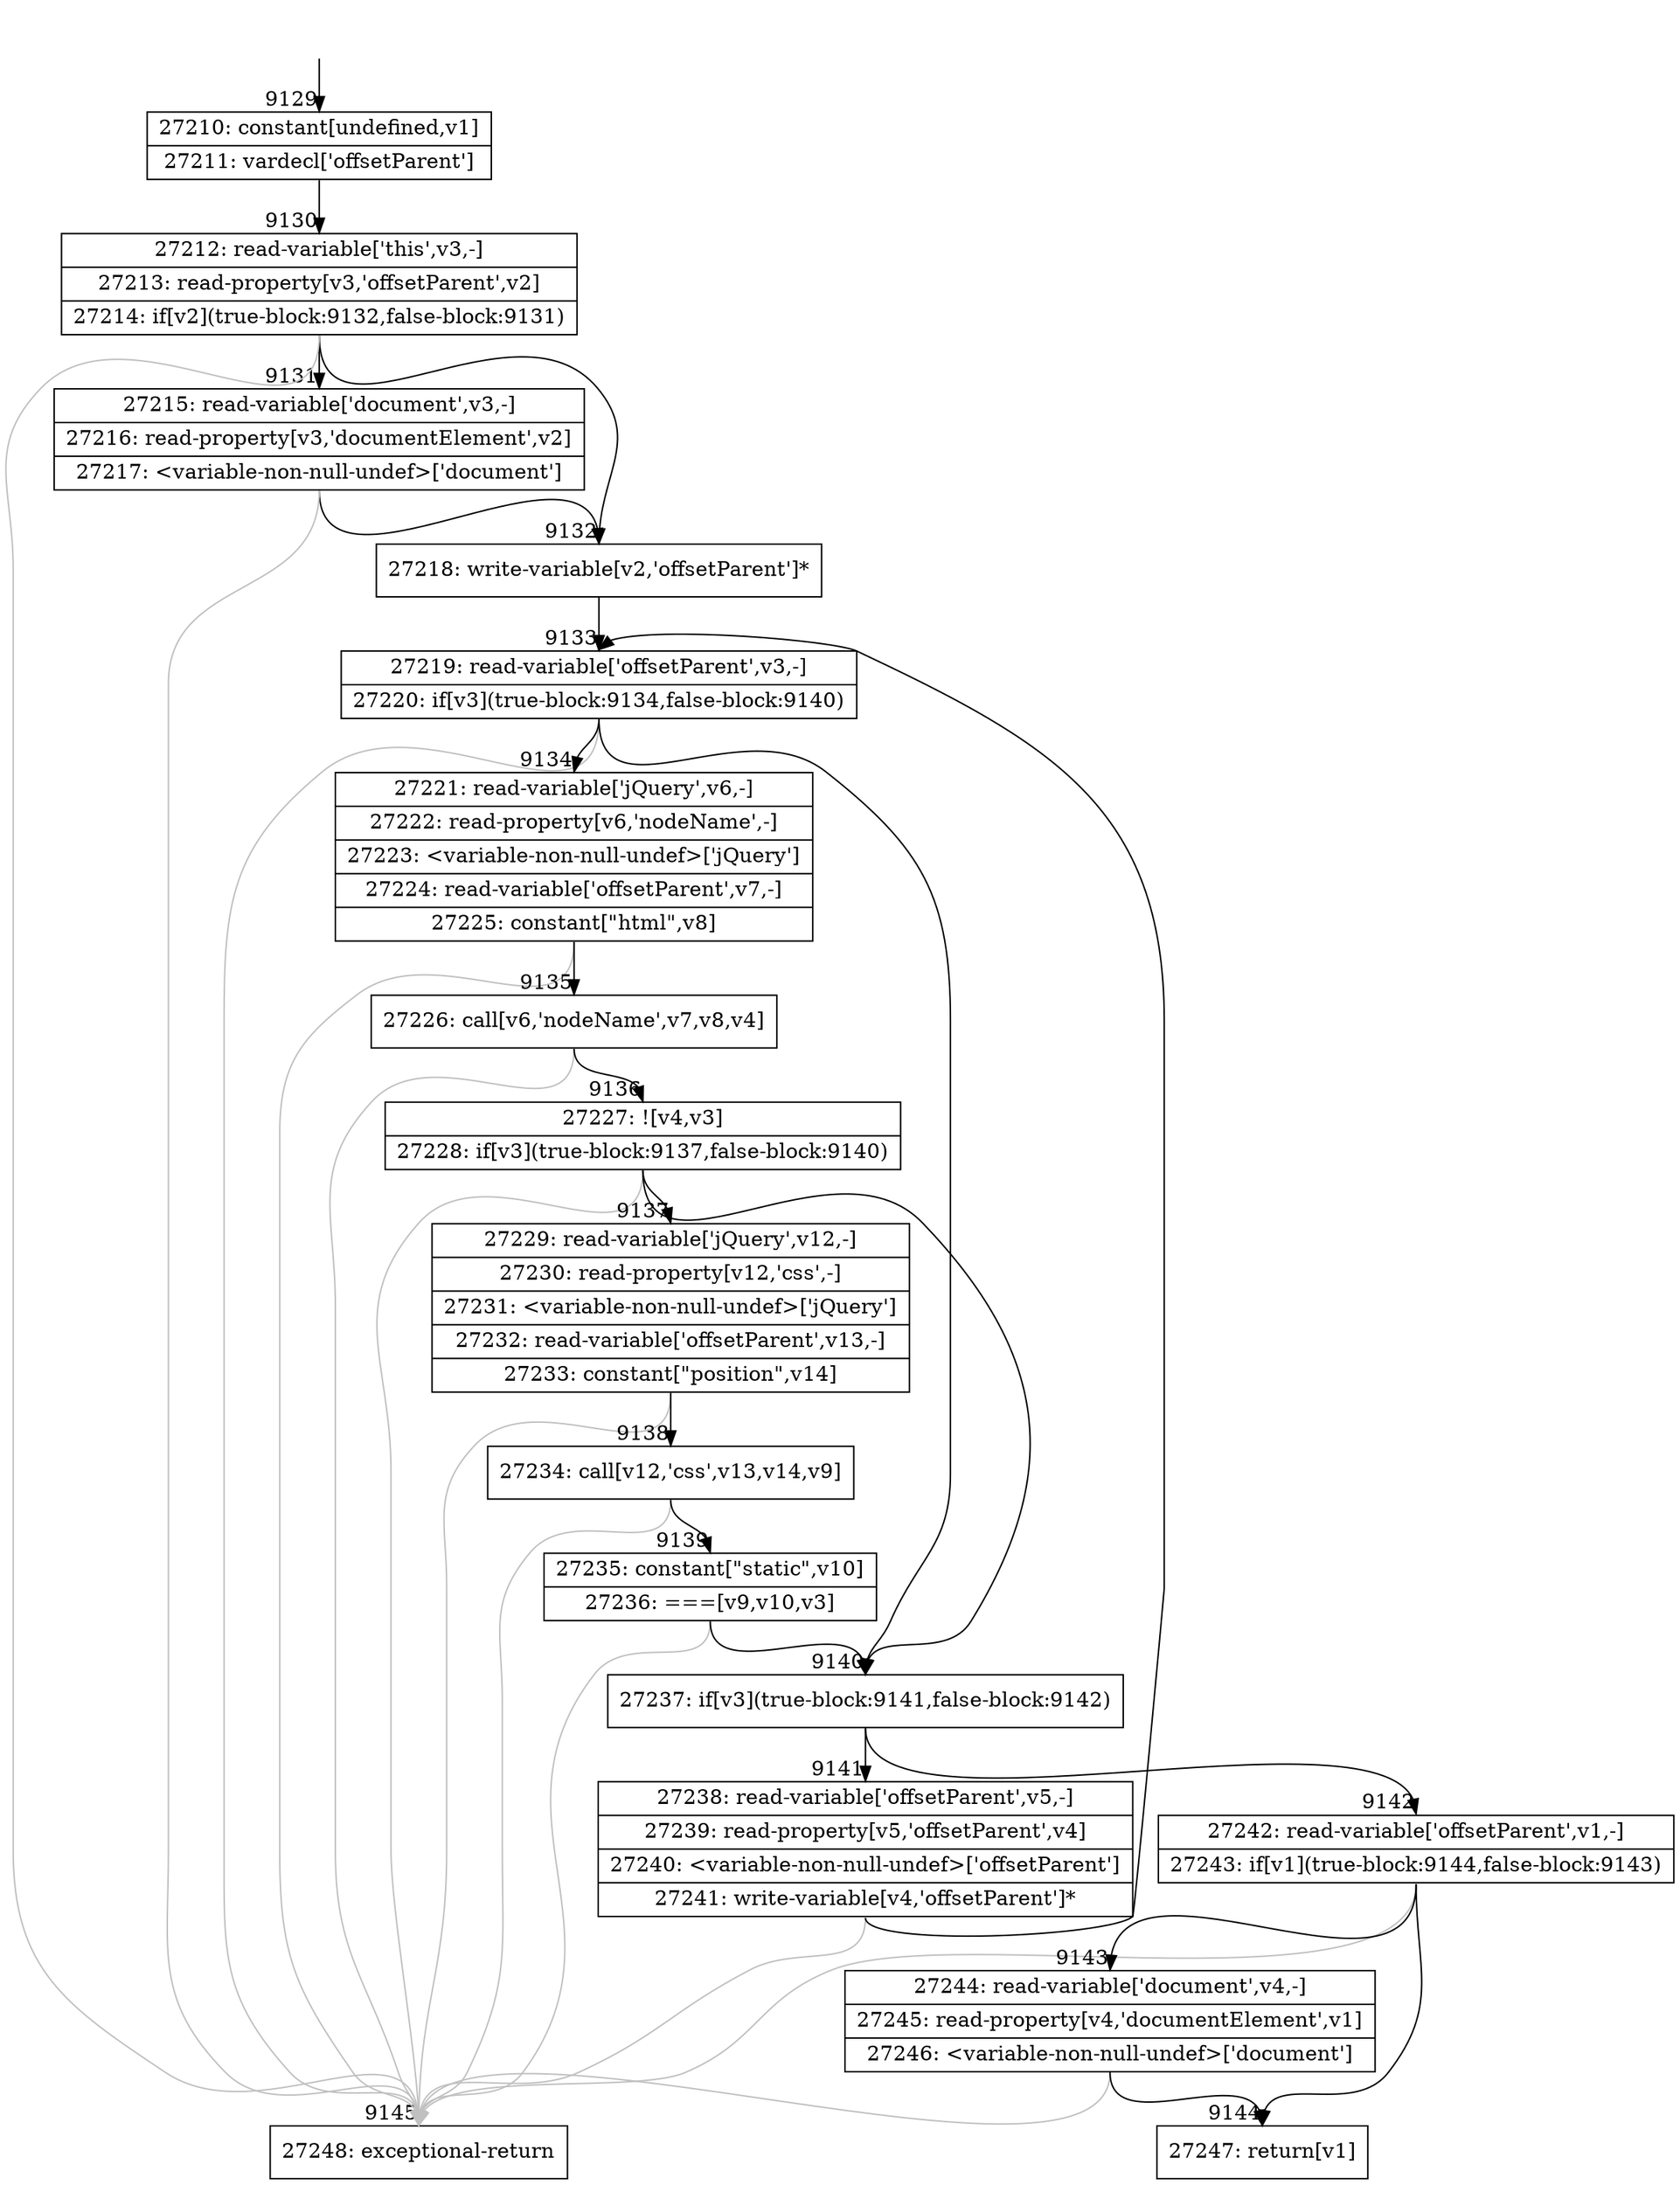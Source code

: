 digraph {
rankdir="TD"
BB_entry569[shape=none,label=""];
BB_entry569 -> BB9129 [tailport=s, headport=n, headlabel="    9129"]
BB9129 [shape=record label="{27210: constant[undefined,v1]|27211: vardecl['offsetParent']}" ] 
BB9129 -> BB9130 [tailport=s, headport=n, headlabel="      9130"]
BB9130 [shape=record label="{27212: read-variable['this',v3,-]|27213: read-property[v3,'offsetParent',v2]|27214: if[v2](true-block:9132,false-block:9131)}" ] 
BB9130 -> BB9132 [tailport=s, headport=n, headlabel="      9132"]
BB9130 -> BB9131 [tailport=s, headport=n, headlabel="      9131"]
BB9130 -> BB9145 [tailport=s, headport=n, color=gray, headlabel="      9145"]
BB9131 [shape=record label="{27215: read-variable['document',v3,-]|27216: read-property[v3,'documentElement',v2]|27217: \<variable-non-null-undef\>['document']}" ] 
BB9131 -> BB9132 [tailport=s, headport=n]
BB9131 -> BB9145 [tailport=s, headport=n, color=gray]
BB9132 [shape=record label="{27218: write-variable[v2,'offsetParent']*}" ] 
BB9132 -> BB9133 [tailport=s, headport=n, headlabel="      9133"]
BB9133 [shape=record label="{27219: read-variable['offsetParent',v3,-]|27220: if[v3](true-block:9134,false-block:9140)}" ] 
BB9133 -> BB9140 [tailport=s, headport=n, headlabel="      9140"]
BB9133 -> BB9134 [tailport=s, headport=n, headlabel="      9134"]
BB9133 -> BB9145 [tailport=s, headport=n, color=gray]
BB9134 [shape=record label="{27221: read-variable['jQuery',v6,-]|27222: read-property[v6,'nodeName',-]|27223: \<variable-non-null-undef\>['jQuery']|27224: read-variable['offsetParent',v7,-]|27225: constant[\"html\",v8]}" ] 
BB9134 -> BB9135 [tailport=s, headport=n, headlabel="      9135"]
BB9134 -> BB9145 [tailport=s, headport=n, color=gray]
BB9135 [shape=record label="{27226: call[v6,'nodeName',v7,v8,v4]}" ] 
BB9135 -> BB9136 [tailport=s, headport=n, headlabel="      9136"]
BB9135 -> BB9145 [tailport=s, headport=n, color=gray]
BB9136 [shape=record label="{27227: ![v4,v3]|27228: if[v3](true-block:9137,false-block:9140)}" ] 
BB9136 -> BB9140 [tailport=s, headport=n]
BB9136 -> BB9137 [tailport=s, headport=n, headlabel="      9137"]
BB9136 -> BB9145 [tailport=s, headport=n, color=gray]
BB9137 [shape=record label="{27229: read-variable['jQuery',v12,-]|27230: read-property[v12,'css',-]|27231: \<variable-non-null-undef\>['jQuery']|27232: read-variable['offsetParent',v13,-]|27233: constant[\"position\",v14]}" ] 
BB9137 -> BB9138 [tailport=s, headport=n, headlabel="      9138"]
BB9137 -> BB9145 [tailport=s, headport=n, color=gray]
BB9138 [shape=record label="{27234: call[v12,'css',v13,v14,v9]}" ] 
BB9138 -> BB9139 [tailport=s, headport=n, headlabel="      9139"]
BB9138 -> BB9145 [tailport=s, headport=n, color=gray]
BB9139 [shape=record label="{27235: constant[\"static\",v10]|27236: ===[v9,v10,v3]}" ] 
BB9139 -> BB9140 [tailport=s, headport=n]
BB9139 -> BB9145 [tailport=s, headport=n, color=gray]
BB9140 [shape=record label="{27237: if[v3](true-block:9141,false-block:9142)}" ] 
BB9140 -> BB9141 [tailport=s, headport=n, headlabel="      9141"]
BB9140 -> BB9142 [tailport=s, headport=n, headlabel="      9142"]
BB9141 [shape=record label="{27238: read-variable['offsetParent',v5,-]|27239: read-property[v5,'offsetParent',v4]|27240: \<variable-non-null-undef\>['offsetParent']|27241: write-variable[v4,'offsetParent']*}" ] 
BB9141 -> BB9133 [tailport=s, headport=n]
BB9141 -> BB9145 [tailport=s, headport=n, color=gray]
BB9142 [shape=record label="{27242: read-variable['offsetParent',v1,-]|27243: if[v1](true-block:9144,false-block:9143)}" ] 
BB9142 -> BB9144 [tailport=s, headport=n, headlabel="      9144"]
BB9142 -> BB9143 [tailport=s, headport=n, headlabel="      9143"]
BB9142 -> BB9145 [tailport=s, headport=n, color=gray]
BB9143 [shape=record label="{27244: read-variable['document',v4,-]|27245: read-property[v4,'documentElement',v1]|27246: \<variable-non-null-undef\>['document']}" ] 
BB9143 -> BB9144 [tailport=s, headport=n]
BB9143 -> BB9145 [tailport=s, headport=n, color=gray]
BB9144 [shape=record label="{27247: return[v1]}" ] 
BB9145 [shape=record label="{27248: exceptional-return}" ] 
}
